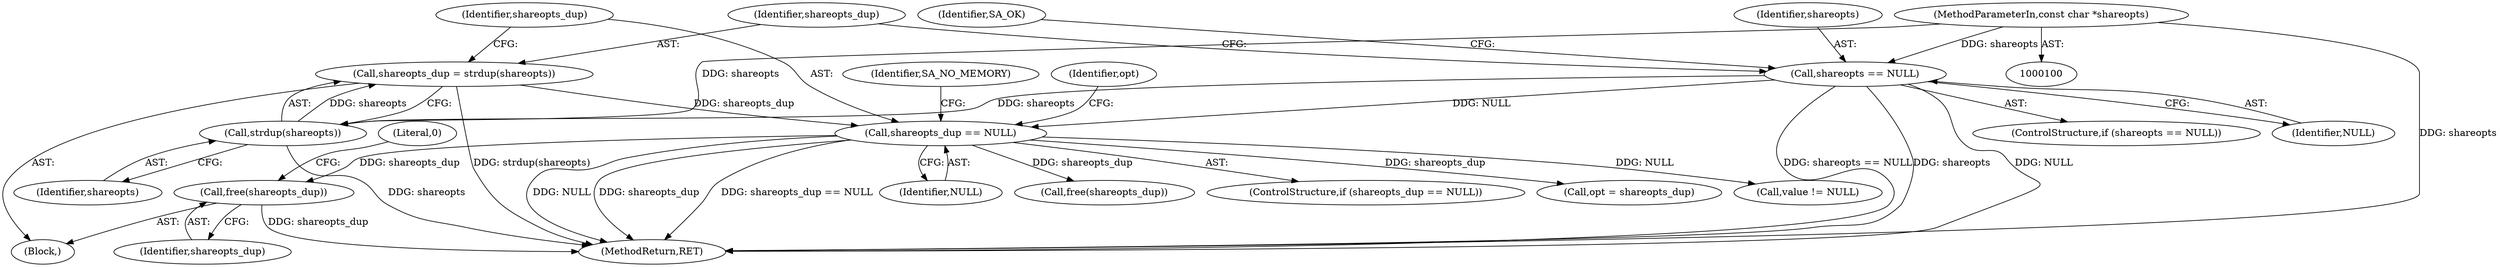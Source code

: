 digraph "1_zfs_99aa4d2b4fd12c6bef62d02ffd1b375ddd42fcf4@API" {
"1000207" [label="(Call,free(shareopts_dup))"];
"1000122" [label="(Call,shareopts_dup == NULL)"];
"1000117" [label="(Call,shareopts_dup = strdup(shareopts))"];
"1000119" [label="(Call,strdup(shareopts))"];
"1000112" [label="(Call,shareopts == NULL)"];
"1000101" [label="(MethodParameterIn,const char *shareopts)"];
"1000116" [label="(Identifier,SA_OK)"];
"1000111" [label="(ControlStructure,if (shareopts == NULL))"];
"1000117" [label="(Call,shareopts_dup = strdup(shareopts))"];
"1000101" [label="(MethodParameterIn,const char *shareopts)"];
"1000114" [label="(Identifier,NULL)"];
"1000120" [label="(Identifier,shareopts)"];
"1000127" [label="(Call,opt = shareopts_dup)"];
"1000174" [label="(Call,value != NULL)"];
"1000119" [label="(Call,strdup(shareopts))"];
"1000124" [label="(Identifier,NULL)"];
"1000207" [label="(Call,free(shareopts_dup))"];
"1000118" [label="(Identifier,shareopts_dup)"];
"1000113" [label="(Identifier,shareopts)"];
"1000123" [label="(Identifier,shareopts_dup)"];
"1000208" [label="(Identifier,shareopts_dup)"];
"1000211" [label="(MethodReturn,RET)"];
"1000112" [label="(Call,shareopts == NULL)"];
"1000128" [label="(Identifier,opt)"];
"1000195" [label="(Call,free(shareopts_dup))"];
"1000210" [label="(Literal,0)"];
"1000122" [label="(Call,shareopts_dup == NULL)"];
"1000126" [label="(Identifier,SA_NO_MEMORY)"];
"1000104" [label="(Block,)"];
"1000121" [label="(ControlStructure,if (shareopts_dup == NULL))"];
"1000207" -> "1000104"  [label="AST: "];
"1000207" -> "1000208"  [label="CFG: "];
"1000208" -> "1000207"  [label="AST: "];
"1000210" -> "1000207"  [label="CFG: "];
"1000207" -> "1000211"  [label="DDG: shareopts_dup"];
"1000122" -> "1000207"  [label="DDG: shareopts_dup"];
"1000122" -> "1000121"  [label="AST: "];
"1000122" -> "1000124"  [label="CFG: "];
"1000123" -> "1000122"  [label="AST: "];
"1000124" -> "1000122"  [label="AST: "];
"1000126" -> "1000122"  [label="CFG: "];
"1000128" -> "1000122"  [label="CFG: "];
"1000122" -> "1000211"  [label="DDG: shareopts_dup"];
"1000122" -> "1000211"  [label="DDG: shareopts_dup == NULL"];
"1000122" -> "1000211"  [label="DDG: NULL"];
"1000117" -> "1000122"  [label="DDG: shareopts_dup"];
"1000112" -> "1000122"  [label="DDG: NULL"];
"1000122" -> "1000127"  [label="DDG: shareopts_dup"];
"1000122" -> "1000174"  [label="DDG: NULL"];
"1000122" -> "1000195"  [label="DDG: shareopts_dup"];
"1000117" -> "1000104"  [label="AST: "];
"1000117" -> "1000119"  [label="CFG: "];
"1000118" -> "1000117"  [label="AST: "];
"1000119" -> "1000117"  [label="AST: "];
"1000123" -> "1000117"  [label="CFG: "];
"1000117" -> "1000211"  [label="DDG: strdup(shareopts)"];
"1000119" -> "1000117"  [label="DDG: shareopts"];
"1000119" -> "1000120"  [label="CFG: "];
"1000120" -> "1000119"  [label="AST: "];
"1000119" -> "1000211"  [label="DDG: shareopts"];
"1000112" -> "1000119"  [label="DDG: shareopts"];
"1000101" -> "1000119"  [label="DDG: shareopts"];
"1000112" -> "1000111"  [label="AST: "];
"1000112" -> "1000114"  [label="CFG: "];
"1000113" -> "1000112"  [label="AST: "];
"1000114" -> "1000112"  [label="AST: "];
"1000116" -> "1000112"  [label="CFG: "];
"1000118" -> "1000112"  [label="CFG: "];
"1000112" -> "1000211"  [label="DDG: NULL"];
"1000112" -> "1000211"  [label="DDG: shareopts == NULL"];
"1000112" -> "1000211"  [label="DDG: shareopts"];
"1000101" -> "1000112"  [label="DDG: shareopts"];
"1000101" -> "1000100"  [label="AST: "];
"1000101" -> "1000211"  [label="DDG: shareopts"];
}
